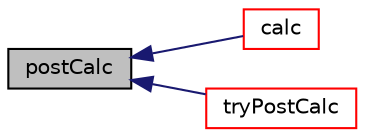 digraph "postCalc"
{
  bgcolor="transparent";
  edge [fontname="Helvetica",fontsize="10",labelfontname="Helvetica",labelfontsize="10"];
  node [fontname="Helvetica",fontsize="10",shape=record];
  rankdir="LR";
  Node1 [label="postCalc",height=0.2,width=0.4,color="black", fillcolor="grey75", style="filled", fontcolor="black"];
  Node1 -> Node2 [dir="back",color="midnightblue",fontsize="10",style="solid",fontname="Helvetica"];
  Node2 [label="calc",height=0.2,width=0.4,color="red",URL="$a00197.html#a54a61475464d78e41bd70da999f29290",tooltip="Time loop calculations. "];
  Node1 -> Node3 [dir="back",color="midnightblue",fontsize="10",style="solid",fontname="Helvetica"];
  Node3 [label="tryPostCalc",height=0.2,width=0.4,color="red",URL="$a00197.html#ae4b76e23dfd4d7be77ede92fde6c29cd",tooltip="Post-time loop calculations. "];
}

